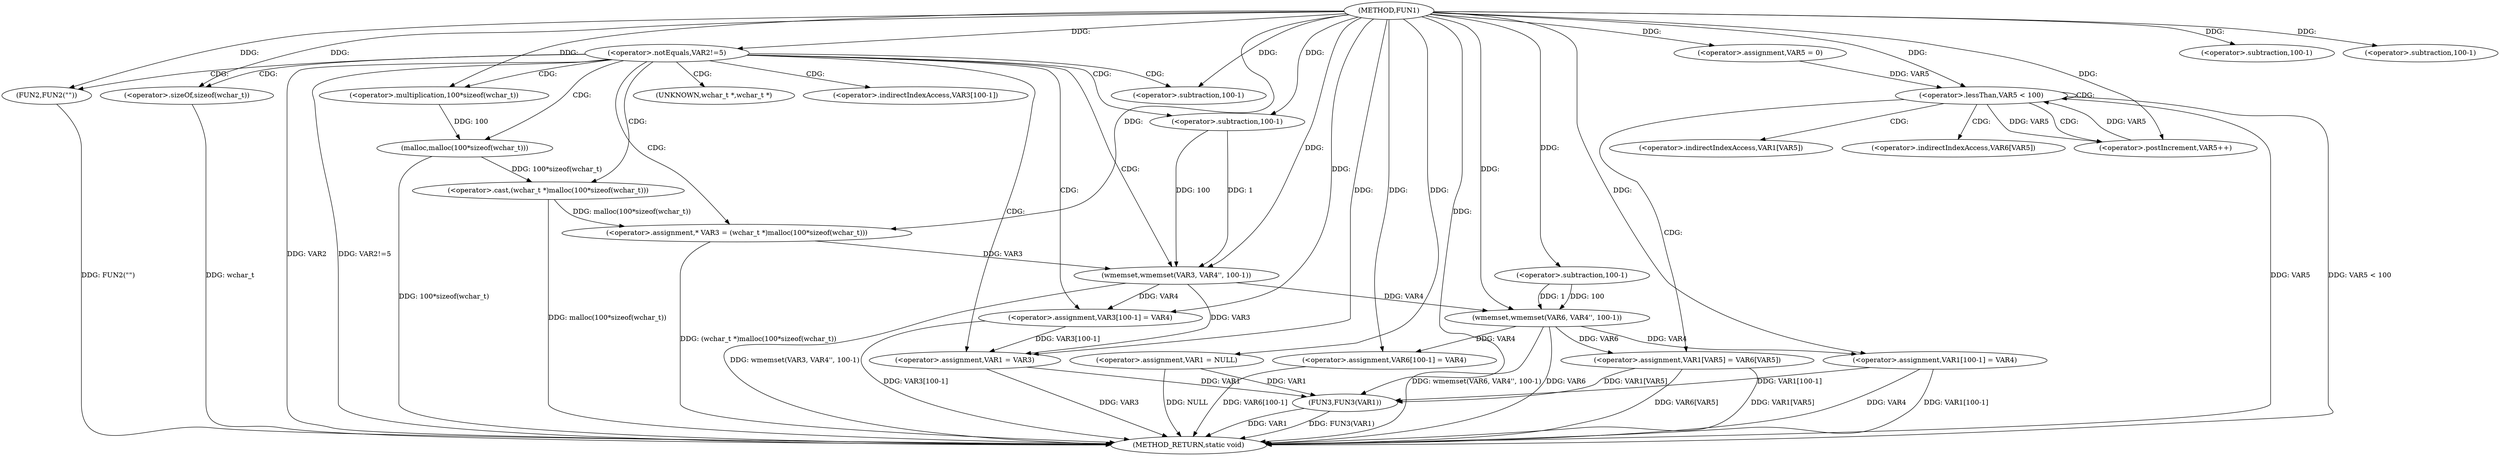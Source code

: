 digraph FUN1 {  
"1000100" [label = "(METHOD,FUN1)" ]
"1000184" [label = "(METHOD_RETURN,static void)" ]
"1000103" [label = "(<operator>.assignment,VAR1 = NULL)" ]
"1000107" [label = "(<operator>.notEquals,VAR2!=5)" ]
"1000111" [label = "(FUN2,FUN2(\"\"))" ]
"1000117" [label = "(<operator>.assignment,* VAR3 = (wchar_t *)malloc(100*sizeof(wchar_t)))" ]
"1000119" [label = "(<operator>.cast,(wchar_t *)malloc(100*sizeof(wchar_t)))" ]
"1000121" [label = "(malloc,malloc(100*sizeof(wchar_t)))" ]
"1000122" [label = "(<operator>.multiplication,100*sizeof(wchar_t))" ]
"1000124" [label = "(<operator>.sizeOf,sizeof(wchar_t))" ]
"1000126" [label = "(wmemset,wmemset(VAR3, VAR4'', 100-1))" ]
"1000129" [label = "(<operator>.subtraction,100-1)" ]
"1000132" [label = "(<operator>.assignment,VAR3[100-1] = VAR4)" ]
"1000135" [label = "(<operator>.subtraction,100-1)" ]
"1000139" [label = "(<operator>.assignment,VAR1 = VAR3)" ]
"1000145" [label = "(wmemset,wmemset(VAR6, VAR4'', 100-1))" ]
"1000148" [label = "(<operator>.subtraction,100-1)" ]
"1000151" [label = "(<operator>.assignment,VAR6[100-1] = VAR4)" ]
"1000154" [label = "(<operator>.subtraction,100-1)" ]
"1000159" [label = "(<operator>.assignment,VAR5 = 0)" ]
"1000162" [label = "(<operator>.lessThan,VAR5 < 100)" ]
"1000165" [label = "(<operator>.postIncrement,VAR5++)" ]
"1000168" [label = "(<operator>.assignment,VAR1[VAR5] = VAR6[VAR5])" ]
"1000175" [label = "(<operator>.assignment,VAR1[100-1] = VAR4)" ]
"1000178" [label = "(<operator>.subtraction,100-1)" ]
"1000182" [label = "(FUN3,FUN3(VAR1))" ]
"1000120" [label = "(UNKNOWN,wchar_t *,wchar_t *)" ]
"1000133" [label = "(<operator>.indirectIndexAccess,VAR3[100-1])" ]
"1000169" [label = "(<operator>.indirectIndexAccess,VAR1[VAR5])" ]
"1000172" [label = "(<operator>.indirectIndexAccess,VAR6[VAR5])" ]
  "1000168" -> "1000184"  [ label = "DDG: VAR6[VAR5]"] 
  "1000124" -> "1000184"  [ label = "DDG: wchar_t"] 
  "1000107" -> "1000184"  [ label = "DDG: VAR2"] 
  "1000168" -> "1000184"  [ label = "DDG: VAR1[VAR5]"] 
  "1000103" -> "1000184"  [ label = "DDG: NULL"] 
  "1000151" -> "1000184"  [ label = "DDG: VAR6[100-1]"] 
  "1000175" -> "1000184"  [ label = "DDG: VAR4"] 
  "1000119" -> "1000184"  [ label = "DDG: malloc(100*sizeof(wchar_t))"] 
  "1000175" -> "1000184"  [ label = "DDG: VAR1[100-1]"] 
  "1000132" -> "1000184"  [ label = "DDG: VAR3[100-1]"] 
  "1000117" -> "1000184"  [ label = "DDG: (wchar_t *)malloc(100*sizeof(wchar_t))"] 
  "1000182" -> "1000184"  [ label = "DDG: FUN3(VAR1)"] 
  "1000126" -> "1000184"  [ label = "DDG: wmemset(VAR3, VAR4'', 100-1)"] 
  "1000107" -> "1000184"  [ label = "DDG: VAR2!=5"] 
  "1000139" -> "1000184"  [ label = "DDG: VAR3"] 
  "1000121" -> "1000184"  [ label = "DDG: 100*sizeof(wchar_t)"] 
  "1000145" -> "1000184"  [ label = "DDG: wmemset(VAR6, VAR4'', 100-1)"] 
  "1000162" -> "1000184"  [ label = "DDG: VAR5"] 
  "1000162" -> "1000184"  [ label = "DDG: VAR5 < 100"] 
  "1000145" -> "1000184"  [ label = "DDG: VAR6"] 
  "1000111" -> "1000184"  [ label = "DDG: FUN2(\"\")"] 
  "1000182" -> "1000184"  [ label = "DDG: VAR1"] 
  "1000100" -> "1000103"  [ label = "DDG: "] 
  "1000100" -> "1000107"  [ label = "DDG: "] 
  "1000100" -> "1000111"  [ label = "DDG: "] 
  "1000119" -> "1000117"  [ label = "DDG: malloc(100*sizeof(wchar_t))"] 
  "1000100" -> "1000117"  [ label = "DDG: "] 
  "1000121" -> "1000119"  [ label = "DDG: 100*sizeof(wchar_t)"] 
  "1000122" -> "1000121"  [ label = "DDG: 100"] 
  "1000100" -> "1000122"  [ label = "DDG: "] 
  "1000100" -> "1000124"  [ label = "DDG: "] 
  "1000117" -> "1000126"  [ label = "DDG: VAR3"] 
  "1000100" -> "1000126"  [ label = "DDG: "] 
  "1000129" -> "1000126"  [ label = "DDG: 100"] 
  "1000129" -> "1000126"  [ label = "DDG: 1"] 
  "1000100" -> "1000129"  [ label = "DDG: "] 
  "1000126" -> "1000132"  [ label = "DDG: VAR4"] 
  "1000100" -> "1000132"  [ label = "DDG: "] 
  "1000100" -> "1000135"  [ label = "DDG: "] 
  "1000126" -> "1000139"  [ label = "DDG: VAR3"] 
  "1000132" -> "1000139"  [ label = "DDG: VAR3[100-1]"] 
  "1000100" -> "1000139"  [ label = "DDG: "] 
  "1000100" -> "1000145"  [ label = "DDG: "] 
  "1000126" -> "1000145"  [ label = "DDG: VAR4"] 
  "1000148" -> "1000145"  [ label = "DDG: 100"] 
  "1000148" -> "1000145"  [ label = "DDG: 1"] 
  "1000100" -> "1000148"  [ label = "DDG: "] 
  "1000145" -> "1000151"  [ label = "DDG: VAR4"] 
  "1000100" -> "1000151"  [ label = "DDG: "] 
  "1000100" -> "1000154"  [ label = "DDG: "] 
  "1000100" -> "1000159"  [ label = "DDG: "] 
  "1000159" -> "1000162"  [ label = "DDG: VAR5"] 
  "1000165" -> "1000162"  [ label = "DDG: VAR5"] 
  "1000100" -> "1000162"  [ label = "DDG: "] 
  "1000162" -> "1000165"  [ label = "DDG: VAR5"] 
  "1000100" -> "1000165"  [ label = "DDG: "] 
  "1000145" -> "1000168"  [ label = "DDG: VAR6"] 
  "1000100" -> "1000175"  [ label = "DDG: "] 
  "1000145" -> "1000175"  [ label = "DDG: VAR4"] 
  "1000100" -> "1000178"  [ label = "DDG: "] 
  "1000168" -> "1000182"  [ label = "DDG: VAR1[VAR5]"] 
  "1000103" -> "1000182"  [ label = "DDG: VAR1"] 
  "1000139" -> "1000182"  [ label = "DDG: VAR1"] 
  "1000175" -> "1000182"  [ label = "DDG: VAR1[100-1]"] 
  "1000100" -> "1000182"  [ label = "DDG: "] 
  "1000107" -> "1000121"  [ label = "CDG: "] 
  "1000107" -> "1000120"  [ label = "CDG: "] 
  "1000107" -> "1000117"  [ label = "CDG: "] 
  "1000107" -> "1000111"  [ label = "CDG: "] 
  "1000107" -> "1000126"  [ label = "CDG: "] 
  "1000107" -> "1000132"  [ label = "CDG: "] 
  "1000107" -> "1000129"  [ label = "CDG: "] 
  "1000107" -> "1000124"  [ label = "CDG: "] 
  "1000107" -> "1000119"  [ label = "CDG: "] 
  "1000107" -> "1000139"  [ label = "CDG: "] 
  "1000107" -> "1000135"  [ label = "CDG: "] 
  "1000107" -> "1000133"  [ label = "CDG: "] 
  "1000107" -> "1000122"  [ label = "CDG: "] 
  "1000162" -> "1000168"  [ label = "CDG: "] 
  "1000162" -> "1000162"  [ label = "CDG: "] 
  "1000162" -> "1000165"  [ label = "CDG: "] 
  "1000162" -> "1000172"  [ label = "CDG: "] 
  "1000162" -> "1000169"  [ label = "CDG: "] 
}
